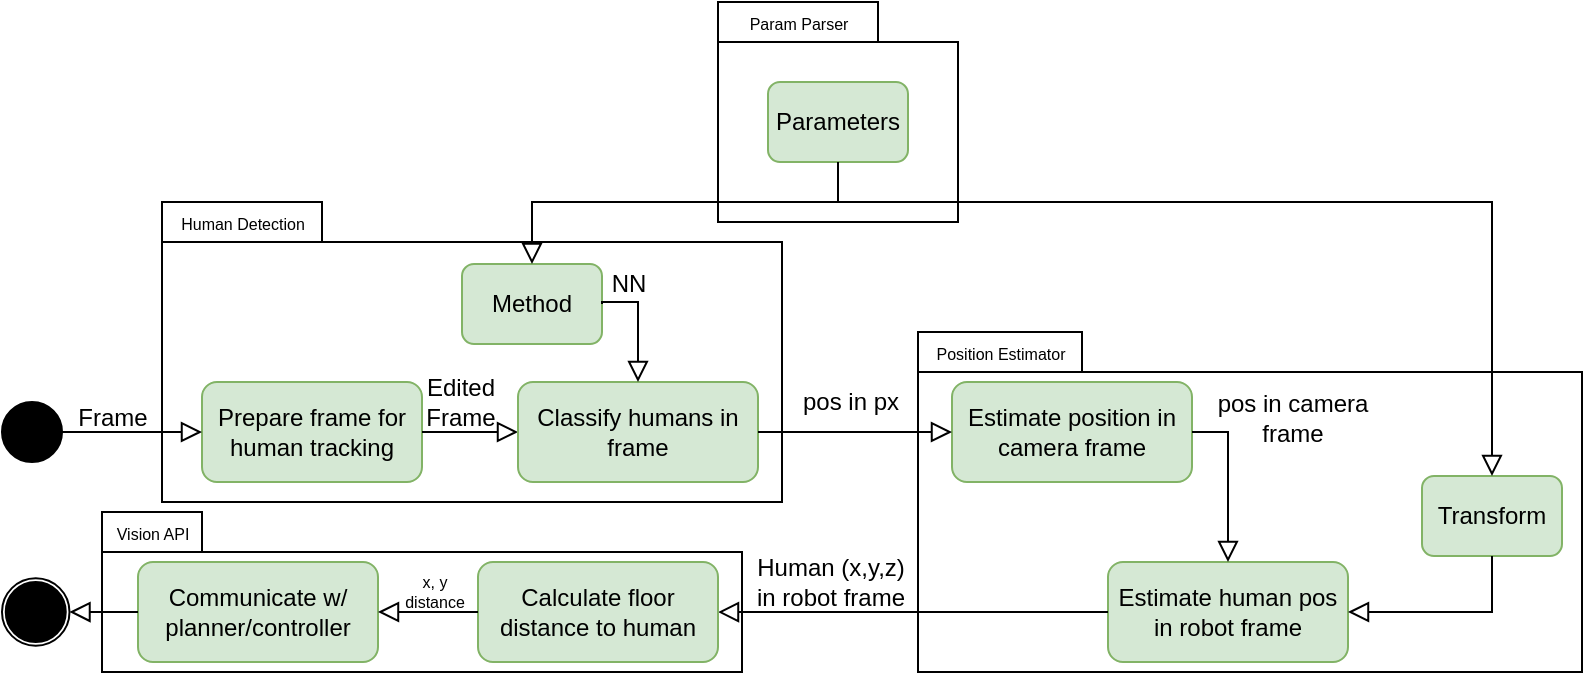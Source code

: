 <mxfile version="15.5.6" type="device" pages="2"><diagram id="4RIuSaNIlpjOI3ivN-KD" name="activity diagram"><mxGraphModel dx="1646" dy="904" grid="1" gridSize="10" guides="1" tooltips="1" connect="1" arrows="1" fold="1" page="1" pageScale="1" pageWidth="850" pageHeight="1100" math="0" shadow="0"><root><mxCell id="0"/><mxCell id="1" parent="0"/><mxCell id="zYy4FKGrUyzCym1XMxYg-4" value="&lt;div align=&quot;left&quot;&gt;&lt;br&gt;&lt;/div&gt;" style="shape=folder;fontStyle=1;spacingTop=10;tabWidth=80;tabHeight=20;tabPosition=left;html=1;" parent="1" vertex="1"><mxGeometry x="408" y="70" width="120" height="110" as="geometry"/></mxCell><mxCell id="b_g7ZUqx3DeOxbHBmH-S-8" value="" style="shape=folder;fontStyle=1;spacingTop=10;tabWidth=82;tabHeight=20;tabPosition=left;html=1;" parent="1" vertex="1"><mxGeometry x="508" y="235" width="332" height="170" as="geometry"/></mxCell><mxCell id="b_g7ZUqx3DeOxbHBmH-S-6" value="" style="shape=folder;fontStyle=1;spacingTop=10;tabWidth=50;tabHeight=20;tabPosition=left;html=1;align=left;" parent="1" vertex="1"><mxGeometry x="100" y="325" width="320" height="80" as="geometry"/></mxCell><mxCell id="b_g7ZUqx3DeOxbHBmH-S-2" value="" style="shape=folder;fontStyle=1;spacingTop=10;tabWidth=80;tabHeight=20;tabPosition=left;html=1;" parent="1" vertex="1"><mxGeometry x="130" y="170" width="310" height="150" as="geometry"/></mxCell><mxCell id="9rkwzJ5Ufs1lqL5oXhAB-164" value="Prepare frame for&lt;br&gt;human tracking" style="rounded=1;whiteSpace=wrap;html=1;fontSize=12;glass=0;strokeWidth=1;shadow=0;fillColor=#d5e8d4;strokeColor=#82b366;" parent="1" vertex="1"><mxGeometry x="150" y="260" width="110" height="50" as="geometry"/></mxCell><mxCell id="9rkwzJ5Ufs1lqL5oXhAB-168" value="" style="ellipse;whiteSpace=wrap;html=1;aspect=fixed;fillColor=#000000;" parent="1" vertex="1"><mxGeometry x="50" y="270" width="30" height="30" as="geometry"/></mxCell><mxCell id="9rkwzJ5Ufs1lqL5oXhAB-172" value="" style="rounded=0;html=1;jettySize=auto;orthogonalLoop=1;fontSize=11;endArrow=block;endFill=0;endSize=8;strokeWidth=1;shadow=0;labelBackgroundColor=none;edgeStyle=orthogonalEdgeStyle;exitX=1;exitY=0.5;exitDx=0;exitDy=0;entryX=0;entryY=0.5;entryDx=0;entryDy=0;" parent="1" source="9rkwzJ5Ufs1lqL5oXhAB-168" target="9rkwzJ5Ufs1lqL5oXhAB-164" edge="1"><mxGeometry relative="1" as="geometry"><mxPoint x="174.13" y="359.6" as="sourcePoint"/><mxPoint x="160" y="285" as="targetPoint"/></mxGeometry></mxCell><mxCell id="9rkwzJ5Ufs1lqL5oXhAB-174" value="" style="group" parent="1" vertex="1" connectable="0"><mxGeometry x="50" y="358.13" width="33.75" height="33.75" as="geometry"/></mxCell><mxCell id="9rkwzJ5Ufs1lqL5oXhAB-170" value="" style="ellipse;whiteSpace=wrap;html=1;aspect=fixed;fillColor=none;" parent="9rkwzJ5Ufs1lqL5oXhAB-174" vertex="1"><mxGeometry width="33.75" height="33.75" as="geometry"/></mxCell><mxCell id="9rkwzJ5Ufs1lqL5oXhAB-171" value="" style="ellipse;whiteSpace=wrap;html=1;aspect=fixed;fillColor=#000000;" parent="9rkwzJ5Ufs1lqL5oXhAB-174" vertex="1"><mxGeometry x="1.87" y="1.87" width="30" height="30" as="geometry"/></mxCell><mxCell id="4IB-fgKLzoe3U1SeumrG-7" value="Frame" style="text;html=1;align=center;verticalAlign=middle;resizable=0;points=[];autosize=1;strokeColor=none;fillColor=none;" parent="1" vertex="1"><mxGeometry x="80" y="268" width="50" height="20" as="geometry"/></mxCell><mxCell id="4IB-fgKLzoe3U1SeumrG-9" value="" style="rounded=0;html=1;jettySize=auto;orthogonalLoop=1;fontSize=11;endArrow=block;endFill=0;endSize=8;strokeWidth=1;shadow=0;labelBackgroundColor=none;edgeStyle=orthogonalEdgeStyle;exitX=1;exitY=0.5;exitDx=0;exitDy=0;entryX=0;entryY=0.5;entryDx=0;entryDy=0;" parent="1" source="9rkwzJ5Ufs1lqL5oXhAB-164" target="4IB-fgKLzoe3U1SeumrG-10" edge="1"><mxGeometry relative="1" as="geometry"><mxPoint x="300.0" y="284.88" as="sourcePoint"/><mxPoint x="340" y="285" as="targetPoint"/></mxGeometry></mxCell><mxCell id="4IB-fgKLzoe3U1SeumrG-10" value="Classify humans in frame" style="rounded=1;whiteSpace=wrap;html=1;fontSize=12;glass=0;strokeWidth=1;shadow=0;fillColor=#d5e8d4;strokeColor=#82b366;" parent="1" vertex="1"><mxGeometry x="308" y="260" width="120" height="50" as="geometry"/></mxCell><mxCell id="4IB-fgKLzoe3U1SeumrG-11" value="Method" style="rounded=1;whiteSpace=wrap;html=1;fontSize=12;glass=0;strokeWidth=1;shadow=0;fillColor=#d5e8d4;strokeColor=#82b366;" parent="1" vertex="1"><mxGeometry x="280" y="201" width="70" height="40" as="geometry"/></mxCell><mxCell id="4IB-fgKLzoe3U1SeumrG-12" value="Parameters" style="rounded=1;whiteSpace=wrap;html=1;fontSize=12;glass=0;strokeWidth=1;shadow=0;fillColor=#d5e8d4;strokeColor=#82b366;" parent="1" vertex="1"><mxGeometry x="433" y="110" width="70" height="40" as="geometry"/></mxCell><mxCell id="4IB-fgKLzoe3U1SeumrG-14" value="" style="rounded=0;html=1;jettySize=auto;orthogonalLoop=1;fontSize=11;endArrow=block;endFill=0;endSize=8;strokeWidth=1;shadow=0;labelBackgroundColor=none;edgeStyle=orthogonalEdgeStyle;exitX=0.5;exitY=1;exitDx=0;exitDy=0;entryX=0.5;entryY=0;entryDx=0;entryDy=0;" parent="1" source="4IB-fgKLzoe3U1SeumrG-12" target="4IB-fgKLzoe3U1SeumrG-11" edge="1"><mxGeometry relative="1" as="geometry"><mxPoint x="300.0" y="320" as="sourcePoint"/><mxPoint x="360" y="320" as="targetPoint"/><Array as="points"><mxPoint x="468" y="170"/><mxPoint x="315" y="170"/></Array></mxGeometry></mxCell><mxCell id="4IB-fgKLzoe3U1SeumrG-15" value="" style="rounded=0;html=1;jettySize=auto;orthogonalLoop=1;fontSize=11;endArrow=block;endFill=0;endSize=8;strokeWidth=1;shadow=0;labelBackgroundColor=none;edgeStyle=orthogonalEdgeStyle;exitX=1;exitY=0.5;exitDx=0;exitDy=0;entryX=0.5;entryY=0;entryDx=0;entryDy=0;" parent="1" source="4IB-fgKLzoe3U1SeumrG-11" target="4IB-fgKLzoe3U1SeumrG-10" edge="1"><mxGeometry relative="1" as="geometry"><mxPoint x="320.0" y="304.88" as="sourcePoint"/><mxPoint x="380" y="304.88" as="targetPoint"/><Array as="points"><mxPoint x="350" y="220"/><mxPoint x="368" y="220"/></Array></mxGeometry></mxCell><mxCell id="4IB-fgKLzoe3U1SeumrG-17" value="Edited&lt;br&gt;Frame" style="text;html=1;align=center;verticalAlign=middle;resizable=0;points=[];autosize=1;strokeColor=none;fillColor=none;" parent="1" vertex="1"><mxGeometry x="254" y="255" width="50" height="30" as="geometry"/></mxCell><mxCell id="4IB-fgKLzoe3U1SeumrG-18" value="NN" style="text;html=1;align=center;verticalAlign=middle;resizable=0;points=[];autosize=1;strokeColor=none;fillColor=none;" parent="1" vertex="1"><mxGeometry x="348" y="201" width="30" height="20" as="geometry"/></mxCell><mxCell id="4IB-fgKLzoe3U1SeumrG-19" value="Estimate position in camera frame" style="rounded=1;whiteSpace=wrap;html=1;fontSize=12;glass=0;strokeWidth=1;shadow=0;fillColor=#d5e8d4;strokeColor=#82b366;" parent="1" vertex="1"><mxGeometry x="525" y="260" width="120" height="50" as="geometry"/></mxCell><mxCell id="4IB-fgKLzoe3U1SeumrG-21" value="" style="rounded=0;html=1;jettySize=auto;orthogonalLoop=1;fontSize=11;endArrow=block;endFill=0;endSize=8;strokeWidth=1;shadow=0;labelBackgroundColor=none;edgeStyle=orthogonalEdgeStyle;exitX=1;exitY=0.5;exitDx=0;exitDy=0;entryX=0;entryY=0.5;entryDx=0;entryDy=0;" parent="1" source="4IB-fgKLzoe3U1SeumrG-10" target="4IB-fgKLzoe3U1SeumrG-19" edge="1"><mxGeometry relative="1" as="geometry"><mxPoint x="280" y="230" as="sourcePoint"/><mxPoint x="310" y="230" as="targetPoint"/></mxGeometry></mxCell><mxCell id="4IB-fgKLzoe3U1SeumrG-22" value="pos in px" style="text;html=1;align=center;verticalAlign=middle;resizable=0;points=[];autosize=1;strokeColor=none;fillColor=none;" parent="1" vertex="1"><mxGeometry x="444" y="260" width="60" height="20" as="geometry"/></mxCell><mxCell id="4IB-fgKLzoe3U1SeumrG-23" value="Estimate human pos&lt;br&gt;in robot frame" style="rounded=1;whiteSpace=wrap;html=1;fontSize=12;glass=0;strokeWidth=1;shadow=0;fillColor=#d5e8d4;strokeColor=#82b366;" parent="1" vertex="1"><mxGeometry x="603" y="350" width="120" height="50" as="geometry"/></mxCell><mxCell id="4IB-fgKLzoe3U1SeumrG-24" value="" style="rounded=0;html=1;jettySize=auto;orthogonalLoop=1;fontSize=11;endArrow=block;endFill=0;endSize=8;strokeWidth=1;shadow=0;labelBackgroundColor=none;edgeStyle=orthogonalEdgeStyle;entryX=0.5;entryY=0;entryDx=0;entryDy=0;exitX=1;exitY=0.5;exitDx=0;exitDy=0;" parent="1" source="4IB-fgKLzoe3U1SeumrG-19" target="4IB-fgKLzoe3U1SeumrG-23" edge="1"><mxGeometry relative="1" as="geometry"><mxPoint x="660" y="240" as="sourcePoint"/><mxPoint x="733" y="239.77" as="targetPoint"/><Array as="points"><mxPoint x="663" y="285"/></Array></mxGeometry></mxCell><mxCell id="4IB-fgKLzoe3U1SeumrG-29" value="&lt;span&gt;Communicate w/&lt;/span&gt;&lt;br&gt;&lt;span&gt;planner/controller&lt;/span&gt;" style="rounded=1;whiteSpace=wrap;html=1;fontSize=12;glass=0;strokeWidth=1;shadow=0;fillColor=#d5e8d4;strokeColor=#82b366;" parent="1" vertex="1"><mxGeometry x="118" y="350" width="120" height="50" as="geometry"/></mxCell><mxCell id="4IB-fgKLzoe3U1SeumrG-30" value="" style="rounded=0;html=1;jettySize=auto;orthogonalLoop=1;fontSize=11;endArrow=block;endFill=0;endSize=8;strokeWidth=1;shadow=0;labelBackgroundColor=none;edgeStyle=orthogonalEdgeStyle;entryX=1;entryY=0.5;entryDx=0;entryDy=0;exitX=0;exitY=0.5;exitDx=0;exitDy=0;" parent="1" source="4IB-fgKLzoe3U1SeumrG-23" target="zYy4FKGrUyzCym1XMxYg-7" edge="1"><mxGeometry relative="1" as="geometry"><mxPoint x="630" y="295" as="sourcePoint"/><mxPoint x="660" y="360" as="targetPoint"/></mxGeometry></mxCell><mxCell id="4IB-fgKLzoe3U1SeumrG-31" value="&lt;div&gt;Human (x,y,z)&lt;/div&gt;&lt;div&gt;in robot frame&lt;/div&gt;" style="text;html=1;align=center;verticalAlign=middle;resizable=0;points=[];autosize=1;strokeColor=none;fillColor=none;" parent="1" vertex="1"><mxGeometry x="419" y="345" width="90" height="30" as="geometry"/></mxCell><mxCell id="4IB-fgKLzoe3U1SeumrG-33" value="Transform" style="rounded=1;whiteSpace=wrap;html=1;fontSize=12;glass=0;strokeWidth=1;shadow=0;fillColor=#d5e8d4;strokeColor=#82b366;" parent="1" vertex="1"><mxGeometry x="760" y="307" width="70" height="40" as="geometry"/></mxCell><mxCell id="4IB-fgKLzoe3U1SeumrG-34" value="" style="rounded=0;html=1;jettySize=auto;orthogonalLoop=1;fontSize=11;endArrow=block;endFill=0;endSize=8;strokeWidth=1;shadow=0;labelBackgroundColor=none;edgeStyle=orthogonalEdgeStyle;exitX=0.5;exitY=1;exitDx=0;exitDy=0;entryX=1;entryY=0.5;entryDx=0;entryDy=0;" parent="1" source="4IB-fgKLzoe3U1SeumrG-33" target="4IB-fgKLzoe3U1SeumrG-23" edge="1"><mxGeometry relative="1" as="geometry"><mxPoint x="760" y="410.97" as="sourcePoint"/><mxPoint x="778" y="449.97" as="targetPoint"/><Array as="points"><mxPoint x="795" y="375"/></Array></mxGeometry></mxCell><mxCell id="4IB-fgKLzoe3U1SeumrG-35" value="&lt;div&gt;pos in camera&lt;/div&gt;&lt;div&gt;frame&lt;/div&gt;" style="text;html=1;align=center;verticalAlign=middle;resizable=0;points=[];autosize=1;strokeColor=none;fillColor=none;" parent="1" vertex="1"><mxGeometry x="650" y="263" width="90" height="30" as="geometry"/></mxCell><mxCell id="4IB-fgKLzoe3U1SeumrG-36" value="" style="rounded=0;html=1;jettySize=auto;orthogonalLoop=1;fontSize=11;endArrow=block;endFill=0;endSize=8;strokeWidth=1;shadow=0;labelBackgroundColor=none;edgeStyle=orthogonalEdgeStyle;exitX=0;exitY=0.5;exitDx=0;exitDy=0;entryX=1;entryY=0.5;entryDx=0;entryDy=0;" parent="1" source="4IB-fgKLzoe3U1SeumrG-29" target="9rkwzJ5Ufs1lqL5oXhAB-170" edge="1"><mxGeometry relative="1" as="geometry"><mxPoint x="175.75" y="339.0" as="sourcePoint"/><mxPoint x="205.75" y="339.0" as="targetPoint"/></mxGeometry></mxCell><mxCell id="b_g7ZUqx3DeOxbHBmH-S-7" value="&lt;font style=&quot;font-size: 8px&quot;&gt;Vision API&lt;/font&gt;" style="text;html=1;align=center;verticalAlign=middle;resizable=0;points=[];autosize=1;strokeColor=none;fillColor=none;" parent="1" vertex="1"><mxGeometry x="100" y="325" width="50" height="20" as="geometry"/></mxCell><mxCell id="b_g7ZUqx3DeOxbHBmH-S-9" value="&lt;font style=&quot;font-size: 8px&quot;&gt;Human Detection&lt;/font&gt;" style="text;html=1;align=center;verticalAlign=middle;resizable=0;points=[];autosize=1;strokeColor=none;fillColor=none;" parent="1" vertex="1"><mxGeometry x="130" y="170" width="80" height="20" as="geometry"/></mxCell><mxCell id="b_g7ZUqx3DeOxbHBmH-S-10" value="&lt;font style=&quot;font-size: 8px&quot;&gt;Position Estimator&lt;/font&gt;" style="text;html=1;align=center;verticalAlign=middle;resizable=0;points=[];autosize=1;strokeColor=none;fillColor=none;" parent="1" vertex="1"><mxGeometry x="509" y="235" width="80" height="20" as="geometry"/></mxCell><mxCell id="zYy4FKGrUyzCym1XMxYg-2" value="" style="rounded=0;html=1;jettySize=auto;orthogonalLoop=1;fontSize=11;endArrow=block;endFill=0;endSize=8;strokeWidth=1;shadow=0;labelBackgroundColor=none;edgeStyle=orthogonalEdgeStyle;exitX=0.5;exitY=1;exitDx=0;exitDy=0;entryX=0.5;entryY=0;entryDx=0;entryDy=0;" parent="1" source="4IB-fgKLzoe3U1SeumrG-12" target="4IB-fgKLzoe3U1SeumrG-33" edge="1"><mxGeometry relative="1" as="geometry"><mxPoint x="478" y="160" as="sourcePoint"/><mxPoint x="670" y="230" as="targetPoint"/><Array as="points"><mxPoint x="468" y="170"/><mxPoint x="795" y="170"/></Array></mxGeometry></mxCell><mxCell id="zYy4FKGrUyzCym1XMxYg-6" value="&lt;font style=&quot;font-size: 8px&quot;&gt;Param Parser&lt;/font&gt;" style="text;html=1;align=center;verticalAlign=middle;resizable=0;points=[];autosize=1;strokeColor=none;fillColor=none;" parent="1" vertex="1"><mxGeometry x="418" y="70" width="60" height="20" as="geometry"/></mxCell><mxCell id="zYy4FKGrUyzCym1XMxYg-7" value="Calculate floor distance to human" style="rounded=1;whiteSpace=wrap;html=1;fontSize=12;glass=0;strokeWidth=1;shadow=0;fillColor=#d5e8d4;strokeColor=#82b366;" parent="1" vertex="1"><mxGeometry x="288" y="350.01" width="120" height="50" as="geometry"/></mxCell><mxCell id="zYy4FKGrUyzCym1XMxYg-8" value="" style="rounded=0;html=1;jettySize=auto;orthogonalLoop=1;fontSize=11;endArrow=block;endFill=0;endSize=8;strokeWidth=1;shadow=0;labelBackgroundColor=none;edgeStyle=orthogonalEdgeStyle;exitX=0;exitY=0.5;exitDx=0;exitDy=0;entryX=1;entryY=0.5;entryDx=0;entryDy=0;" parent="1" source="zYy4FKGrUyzCym1XMxYg-7" target="4IB-fgKLzoe3U1SeumrG-29" edge="1"><mxGeometry relative="1" as="geometry"><mxPoint x="571" y="384" as="sourcePoint"/><mxPoint x="238" y="449" as="targetPoint"/></mxGeometry></mxCell><mxCell id="zYy4FKGrUyzCym1XMxYg-9" value="&lt;div&gt;x, y&lt;/div&gt;&lt;div&gt;distance&lt;/div&gt;" style="text;html=1;align=center;verticalAlign=middle;resizable=0;points=[];autosize=1;strokeColor=none;fillColor=none;fontSize=8;" parent="1" vertex="1"><mxGeometry x="241" y="350" width="50" height="30" as="geometry"/></mxCell></root></mxGraphModel></diagram><diagram id="6m5SoL8_QAqUy5ltDG5r" name="UML"><mxGraphModel dx="1646" dy="2004" grid="1" gridSize="10" guides="1" tooltips="1" connect="1" arrows="1" fold="1" page="1" pageScale="1" pageWidth="850" pageHeight="1100" math="0" shadow="0"><root><mxCell id="jzaq14mXyiq_Cao-MBr--0"/><mxCell id="jzaq14mXyiq_Cao-MBr--1" parent="jzaq14mXyiq_Cao-MBr--0"/><mxCell id="jigLMy85WOYrg9gucqEZ-10" value="&lt;class&gt;&#xA;Position Estimator" style="swimlane;fontStyle=1;align=center;verticalAlign=top;childLayout=stackLayout;horizontal=1;startSize=30;horizontalStack=0;resizeParent=1;resizeParentMax=0;resizeLast=0;collapsible=1;marginBottom=0;fontSize=8;" parent="jzaq14mXyiq_Cao-MBr--1" vertex="1"><mxGeometry x="380" y="176" width="380" height="174" as="geometry"><mxRectangle x="140" y="100" width="70" height="26" as="alternateBounds"/></mxGeometry></mxCell><mxCell id="jigLMy85WOYrg9gucqEZ-11" value="- avg_human_height: double [m]&#xA;- cam_focal_len: double [m]&#xA;- cam_pix_density: double [px/m]&#xA;- img_center: array&lt;double, 2&gt;&#xA;- cam2robot_transform: Eigen::Matrix&lt;double, 4, 4&gt;" style="text;strokeColor=none;fillColor=none;align=left;verticalAlign=top;spacingLeft=4;spacingRight=4;overflow=hidden;rotatable=0;points=[[0,0.5],[1,0.5]];portConstraint=eastwest;fontSize=8;" parent="jigLMy85WOYrg9gucqEZ-10" vertex="1"><mxGeometry y="30" width="380" height="64" as="geometry"/></mxCell><mxCell id="jigLMy85WOYrg9gucqEZ-12" value="" style="line;strokeWidth=1;fillColor=none;align=left;verticalAlign=middle;spacingTop=-1;spacingLeft=3;spacingRight=3;rotatable=0;labelPosition=right;points=[];portConstraint=eastwest;fontSize=8;" parent="jigLMy85WOYrg9gucqEZ-10" vertex="1"><mxGeometry y="94" width="380" height="8" as="geometry"/></mxCell><mxCell id="jigLMy85WOYrg9gucqEZ-13" value="- set_values(double, double, double,double, double, double, double, double, double)&#xA;- compute_transform_from_xyzp(double, double, double, double)&#xA;+ approximate_camera_z(const Detection&amp;): double [m]&#xA;+ estimate_xyz(const Detection&amp;): array&lt;double, 3&gt; [m]&#xA;+ estimate_all_xyz(const vector&lt;Detection&gt;&amp;): shared_ptr&lt;vector&lt;array&lt;double, 3&gt;&gt;&gt;&#xA;+ get_cam2robot_transform(): Eigen::Matrix&lt;double, 4, 4&gt;&#xA;" style="text;strokeColor=none;fillColor=none;align=left;verticalAlign=top;spacingLeft=4;spacingRight=4;overflow=hidden;rotatable=0;points=[[0,0.5],[1,0.5]];portConstraint=eastwest;fontSize=8;" parent="jigLMy85WOYrg9gucqEZ-10" vertex="1"><mxGeometry y="102" width="380" height="72" as="geometry"/></mxCell><mxCell id="jigLMy85WOYrg9gucqEZ-20" value="Vision API" style="swimlane;fontStyle=1;align=center;verticalAlign=top;childLayout=stackLayout;horizontal=1;startSize=26;horizontalStack=0;resizeParent=1;resizeParentMax=0;resizeLast=0;collapsible=1;marginBottom=0;fontSize=8;" parent="jzaq14mXyiq_Cao-MBr--1" vertex="1"><mxGeometry x="150" y="516" width="300" height="120" as="geometry"><mxRectangle x="140" y="100" width="70" height="26" as="alternateBounds"/></mxGeometry></mxCell><mxCell id="jigLMy85WOYrg9gucqEZ-21" value="- robot_params: const unordered_map&lt;string, double&gt;&amp;&#xA;- detector: HumanDetector- estimator: PositionEstimator&#xA;- alert_thresholds: std::array&lt;double, 2&gt; [m]" style="text;strokeColor=none;fillColor=none;align=left;verticalAlign=top;spacingLeft=4;spacingRight=4;overflow=hidden;rotatable=0;points=[[0,0.5],[1,0.5]];portConstraint=eastwest;fontSize=8;" parent="jigLMy85WOYrg9gucqEZ-20" vertex="1"><mxGeometry y="26" width="300" height="44" as="geometry"/></mxCell><mxCell id="jigLMy85WOYrg9gucqEZ-22" value="" style="line;strokeWidth=1;fillColor=none;align=left;verticalAlign=middle;spacingTop=-1;spacingLeft=3;spacingRight=3;rotatable=0;labelPosition=right;points=[];portConstraint=eastwest;fontSize=8;" parent="jigLMy85WOYrg9gucqEZ-20" vertex="1"><mxGeometry y="70" width="300" height="8" as="geometry"/></mxCell><mxCell id="jigLMy85WOYrg9gucqEZ-23" value="+ get_xyz(const cv::Mat&amp;, bool=false): shared_ptr&lt;vector&lt;array&lt;double, 3&gt;&gt;&gt; [m]&#xA;+ calculate_distance(array&lt;double, 3&gt; xyz): double&#xA;+ print_alerts(const vector&lt;array&lt;double, 3&gt;&gt;): void&#xA;&#xA;&#xA;" style="text;strokeColor=none;fillColor=none;align=left;verticalAlign=top;spacingLeft=4;spacingRight=4;overflow=hidden;rotatable=0;points=[[0,0.5],[1,0.5]];portConstraint=eastwest;fontSize=8;" parent="jigLMy85WOYrg9gucqEZ-20" vertex="1"><mxGeometry y="78" width="300" height="42" as="geometry"/></mxCell><mxCell id="jigLMy85WOYrg9gucqEZ-24" value="" style="endArrow=diamondThin;endFill=1;endSize=24;html=1;rounded=0;fontSize=8;edgeStyle=orthogonalEdgeStyle;entryX=0.5;entryY=0;entryDx=0;entryDy=0;exitX=0.493;exitY=1.055;exitDx=0;exitDy=0;exitPerimeter=0;" parent="jzaq14mXyiq_Cao-MBr--1" source="jigLMy85WOYrg9gucqEZ-13" target="jigLMy85WOYrg9gucqEZ-20" edge="1"><mxGeometry width="160" relative="1" as="geometry"><mxPoint x="530" y="390" as="sourcePoint"/><mxPoint x="650" y="440" as="targetPoint"/><Array as="points"><mxPoint x="567" y="370"/><mxPoint x="300" y="370"/></Array></mxGeometry></mxCell><mxCell id="jigLMy85WOYrg9gucqEZ-25" value="" style="endArrow=diamondThin;endFill=1;endSize=24;html=1;rounded=0;fontSize=8;edgeStyle=orthogonalEdgeStyle;entryX=0.5;entryY=0;entryDx=0;entryDy=0;exitX=0.479;exitY=0.981;exitDx=0;exitDy=0;exitPerimeter=0;" parent="jzaq14mXyiq_Cao-MBr--1" source="jigLMy85WOYrg9gucqEZ-3" target="jigLMy85WOYrg9gucqEZ-20" edge="1"><mxGeometry width="160" relative="1" as="geometry"><mxPoint x="220" y="270" as="sourcePoint"/><mxPoint x="365" y="450" as="targetPoint"/><Array as="points"><mxPoint x="205" y="370"/><mxPoint x="300" y="370"/></Array></mxGeometry></mxCell><mxCell id="jigLMy85WOYrg9gucqEZ-26" value="" style="endArrow=diamondThin;endFill=1;endSize=24;html=1;rounded=0;fontSize=8;entryX=0.5;entryY=0;entryDx=0;entryDy=0;exitX=0.5;exitY=1;exitDx=0;exitDy=0;" parent="jzaq14mXyiq_Cao-MBr--1" source="hR9SGaMFvdyDrNDTllhk-1" target="jigLMy85WOYrg9gucqEZ-0" edge="1"><mxGeometry width="160" relative="1" as="geometry"><mxPoint x="260" y="300" as="sourcePoint"/><mxPoint x="180" y="320" as="targetPoint"/></mxGeometry></mxCell><mxCell id="jigLMy85WOYrg9gucqEZ-0" value="&lt;class&gt;&#xA;Human Detector" style="swimlane;fontStyle=1;align=center;verticalAlign=top;childLayout=stackLayout;horizontal=1;startSize=30;horizontalStack=0;resizeParent=1;resizeParentMax=0;resizeLast=0;collapsible=1;marginBottom=0;fontSize=8;" parent="jzaq14mXyiq_Cao-MBr--1" vertex="1"><mxGeometry x="80" y="150" width="260" height="200" as="geometry"><mxRectangle x="140" y="100" width="70" height="26" as="alternateBounds"/></mxGeometry></mxCell><mxCell id="jigLMy85WOYrg9gucqEZ-1" value="- img_dim: std::array&lt;int, 2&gt;&#xA;- detection_classes: vector&lt;cv::String&gt;&#xA;- classes: vector&lt;string&gt;&#xA;- detection_probability_threshold: double&#xA;- nms_threshold: double&#xA;- score_threshold: double&#xA;- coco_path: const string&#xA;- net: cv::dnn::net&#xA;&#xA;&#xA;" style="text;strokeColor=none;fillColor=none;align=left;verticalAlign=top;spacingLeft=4;spacingRight=4;overflow=hidden;rotatable=0;points=[[0,0.5],[1,0.5]];portConstraint=eastwest;fontSize=8;" parent="jigLMy85WOYrg9gucqEZ-0" vertex="1"><mxGeometry y="30" width="260" height="90" as="geometry"/></mxCell><mxCell id="jigLMy85WOYrg9gucqEZ-2" value="" style="line;strokeWidth=1;fillColor=none;align=left;verticalAlign=middle;spacingTop=-1;spacingLeft=3;spacingRight=3;rotatable=0;labelPosition=right;points=[];portConstraint=eastwest;fontSize=8;" parent="jigLMy85WOYrg9gucqEZ-0" vertex="1"><mxGeometry y="120" width="260" height="8" as="geometry"/></mxCell><mxCell id="jigLMy85WOYrg9gucqEZ-3" value="- parse_dnn_output(const vector&lt;cv::Mat&gt;&amp;, cv::Mat*, bool):&#xA;        shared_ptr&lt;&lt;vector&lt;Detection&gt;&gt;&gt;&#xA;- draw_pred(int, float, int, int, int, int, cv::Mat*): void&#xA;+ prep_frame(const cv::Mat&amp;): shared_ptr&lt;cv::Mat&gt;&#xA;+ detect(const cv::Mat&amp;, bool=false): shared_ptr&lt;vector&lt;Detection&gt;&gt;&#xA;+ get_img_dims(): array&lt;int, 2&gt;&#xA;" style="text;strokeColor=none;fillColor=none;align=left;verticalAlign=top;spacingLeft=4;spacingRight=4;overflow=hidden;rotatable=0;points=[[0,0.5],[1,0.5]];portConstraint=eastwest;fontSize=8;" parent="jigLMy85WOYrg9gucqEZ-0" vertex="1"><mxGeometry y="128" width="260" height="72" as="geometry"/></mxCell><mxCell id="hR9SGaMFvdyDrNDTllhk-1" value="&lt;struct&gt;&#xA;Detection&#xA;" style="swimlane;fontStyle=1;align=center;verticalAlign=top;childLayout=stackLayout;horizontal=1;startSize=36;horizontalStack=0;resizeParent=1;resizeParentMax=0;resizeLast=0;collapsible=1;marginBottom=0;fontSize=8;" parent="jzaq14mXyiq_Cao-MBr--1" vertex="1"><mxGeometry x="270" y="-70" width="190" height="152" as="geometry"><mxRectangle x="140" y="100" width="70" height="26" as="alternateBounds"/></mxGeometry></mxCell><mxCell id="hR9SGaMFvdyDrNDTllhk-2" value="+ x: int&#xA;+ y: int&#xA;+ width: int&#xA;+ height: int" style="text;strokeColor=none;fillColor=none;align=left;verticalAlign=top;spacingLeft=4;spacingRight=4;overflow=hidden;rotatable=0;points=[[0,0.5],[1,0.5]];portConstraint=eastwest;fontSize=8;" parent="hR9SGaMFvdyDrNDTllhk-1" vertex="1"><mxGeometry y="36" width="190" height="44" as="geometry"/></mxCell><mxCell id="hR9SGaMFvdyDrNDTllhk-3" value="" style="line;strokeWidth=1;fillColor=none;align=left;verticalAlign=middle;spacingTop=-1;spacingLeft=3;spacingRight=3;rotatable=0;labelPosition=right;points=[];portConstraint=eastwest;fontSize=8;" parent="hR9SGaMFvdyDrNDTllhk-1" vertex="1"><mxGeometry y="80" width="190" height="10" as="geometry"/></mxCell><mxCell id="hR9SGaMFvdyDrNDTllhk-4" value="+ operator=(const Detection&amp;): Detection&amp;&#xA;+ operator+(const Detection&amp;): Detection&#xA;+ operator-(const Detection&amp;): Detection&#xA;+ operator+=(const Detection&amp;): Detection&amp;" style="text;strokeColor=none;fillColor=none;align=left;verticalAlign=top;spacingLeft=4;spacingRight=4;overflow=hidden;rotatable=0;points=[[0,0.5],[1,0.5]];portConstraint=eastwest;fontSize=8;" parent="hR9SGaMFvdyDrNDTllhk-1" vertex="1"><mxGeometry y="90" width="190" height="62" as="geometry"/></mxCell><mxCell id="hR9SGaMFvdyDrNDTllhk-14" value="" style="endArrow=diamondThin;endFill=1;endSize=24;html=1;rounded=0;fontSize=8;entryX=0.5;entryY=0;entryDx=0;entryDy=0;exitX=0.496;exitY=0.987;exitDx=0;exitDy=0;exitPerimeter=0;" parent="jzaq14mXyiq_Cao-MBr--1" source="hR9SGaMFvdyDrNDTllhk-4" target="jigLMy85WOYrg9gucqEZ-10" edge="1"><mxGeometry width="160" relative="1" as="geometry"><mxPoint x="375" y="42" as="sourcePoint"/><mxPoint x="220" y="160" as="targetPoint"/></mxGeometry></mxCell><mxCell id="hR9SGaMFvdyDrNDTllhk-15" value="&lt;class&gt;&#xA;Param Parser&#xA;" style="swimlane;fontStyle=1;align=center;verticalAlign=top;childLayout=stackLayout;horizontal=1;startSize=30;horizontalStack=0;resizeParent=1;resizeParentMax=0;resizeLast=0;collapsible=1;marginBottom=0;fontSize=8;" parent="jzaq14mXyiq_Cao-MBr--1" vertex="1"><mxGeometry x="520" y="505" width="250" height="134" as="geometry"><mxRectangle x="140" y="100" width="70" height="26" as="alternateBounds"/></mxGeometry></mxCell><mxCell id="hR9SGaMFvdyDrNDTllhk-16" value="- _var_list: const vector&lt;Var&gt;" style="text;strokeColor=none;fillColor=none;align=left;verticalAlign=top;spacingLeft=4;spacingRight=4;overflow=hidden;rotatable=0;points=[[0,0.5],[1,0.5]];portConstraint=eastwest;fontSize=8;" parent="hR9SGaMFvdyDrNDTllhk-15" vertex="1"><mxGeometry y="30" width="250" height="24" as="geometry"/></mxCell><mxCell id="hR9SGaMFvdyDrNDTllhk-17" value="" style="line;strokeWidth=1;fillColor=none;align=left;verticalAlign=middle;spacingTop=-1;spacingLeft=3;spacingRight=3;rotatable=0;labelPosition=right;points=[];portConstraint=eastwest;fontSize=8;" parent="hR9SGaMFvdyDrNDTllhk-15" vertex="1"><mxGeometry y="54" width="250" height="8" as="geometry"/></mxCell><mxCell id="hR9SGaMFvdyDrNDTllhk-18" value="- isnot_alnum(char): bool&#xA;+ get_unit(const string&amp;): array&lt;string, 2&gt;&#xA;+ split_variable(const string&amp;): array&lt;string, 3&gt;&#xA;+ set_variable(const array&lt;string, 3&gt;&amp;): double&#xA;+ parse_robot_params(string): unordered_map&lt;string, double&gt;&#xA;" style="text;strokeColor=none;fillColor=none;align=left;verticalAlign=top;spacingLeft=4;spacingRight=4;overflow=hidden;rotatable=0;points=[[0,0.5],[1,0.5]];portConstraint=eastwest;fontSize=8;" parent="hR9SGaMFvdyDrNDTllhk-15" vertex="1"><mxGeometry y="62" width="250" height="72" as="geometry"/></mxCell><mxCell id="hR9SGaMFvdyDrNDTllhk-19" value="&lt;struct&gt;&#xA;Var&#xA;" style="swimlane;fontStyle=1;align=center;verticalAlign=top;childLayout=stackLayout;horizontal=1;startSize=36;horizontalStack=0;resizeParent=1;resizeParentMax=0;resizeLast=0;collapsible=1;marginBottom=0;fontSize=8;" parent="jzaq14mXyiq_Cao-MBr--1" vertex="1"><mxGeometry x="550" y="386" width="190" height="80" as="geometry"><mxRectangle x="140" y="100" width="70" height="26" as="alternateBounds"/></mxGeometry></mxCell><mxCell id="hR9SGaMFvdyDrNDTllhk-20" value="+ name: string&#xA;+ default_unit: string" style="text;strokeColor=none;fillColor=none;align=left;verticalAlign=top;spacingLeft=4;spacingRight=4;overflow=hidden;rotatable=0;points=[[0,0.5],[1,0.5]];portConstraint=eastwest;fontSize=8;" parent="hR9SGaMFvdyDrNDTllhk-19" vertex="1"><mxGeometry y="36" width="190" height="34" as="geometry"/></mxCell><mxCell id="hR9SGaMFvdyDrNDTllhk-21" value="" style="line;strokeWidth=1;fillColor=none;align=left;verticalAlign=middle;spacingTop=-1;spacingLeft=3;spacingRight=3;rotatable=0;labelPosition=right;points=[];portConstraint=eastwest;fontSize=8;" parent="hR9SGaMFvdyDrNDTllhk-19" vertex="1"><mxGeometry y="70" width="190" height="10" as="geometry"/></mxCell><mxCell id="hR9SGaMFvdyDrNDTllhk-26" value="" style="endArrow=diamondThin;endFill=1;endSize=24;html=1;rounded=0;fontSize=8;entryX=0.5;entryY=0;entryDx=0;entryDy=0;exitX=0.5;exitY=1;exitDx=0;exitDy=0;" parent="jzaq14mXyiq_Cao-MBr--1" source="hR9SGaMFvdyDrNDTllhk-19" target="hR9SGaMFvdyDrNDTllhk-15" edge="1"><mxGeometry width="160" relative="1" as="geometry"><mxPoint x="546.74" y="671.194" as="sourcePoint"/><mxPoint x="762.5" y="820" as="targetPoint"/></mxGeometry></mxCell><mxCell id="hR9SGaMFvdyDrNDTllhk-27" value="" style="endArrow=diamondThin;endFill=1;endSize=24;html=1;rounded=0;fontSize=8;entryX=0.994;entryY=1.023;entryDx=0;entryDy=0;exitX=0;exitY=0.273;exitDx=0;exitDy=0;exitPerimeter=0;entryPerimeter=0;" parent="jzaq14mXyiq_Cao-MBr--1" source="hR9SGaMFvdyDrNDTllhk-18" target="jigLMy85WOYrg9gucqEZ-21" edge="1"><mxGeometry width="160" relative="1" as="geometry"><mxPoint x="520" y="556" as="sourcePoint"/><mxPoint x="520" y="594" as="targetPoint"/></mxGeometry></mxCell><mxCell id="hR9SGaMFvdyDrNDTllhk-28" value="&lt;div style=&quot;font-size: 13px&quot; align=&quot;left&quot;&gt;&lt;font style=&quot;font-size: 13px&quot;&gt;*Note: unless namespace is specified,&lt;/font&gt;&lt;/div&gt;&lt;div style=&quot;font-size: 13px&quot; align=&quot;left&quot;&gt;&lt;font style=&quot;font-size: 13px&quot;&gt;assumed namespace std::&lt;/font&gt;&lt;/div&gt;" style="text;html=1;align=left;verticalAlign=middle;resizable=0;points=[];autosize=1;strokeColor=none;fillColor=none;fontSize=8;" parent="jzaq14mXyiq_Cao-MBr--1" vertex="1"><mxGeometry x="500" y="-70" width="230" height="30" as="geometry"/></mxCell></root></mxGraphModel></diagram></mxfile>